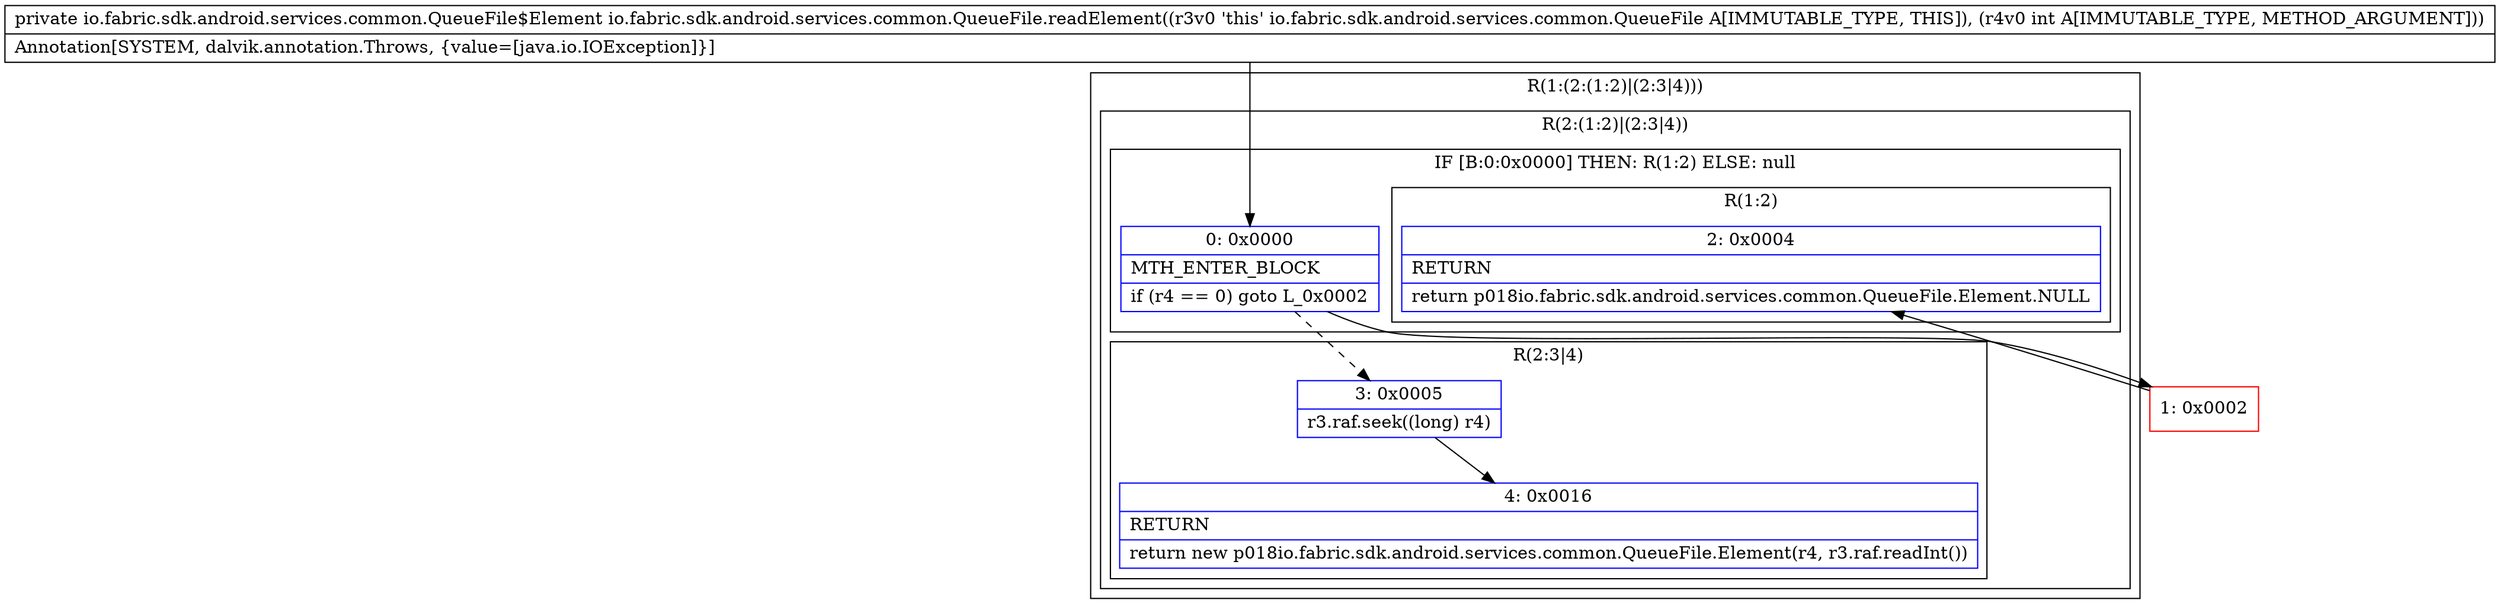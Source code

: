 digraph "CFG forio.fabric.sdk.android.services.common.QueueFile.readElement(I)Lio\/fabric\/sdk\/android\/services\/common\/QueueFile$Element;" {
subgraph cluster_Region_127717794 {
label = "R(1:(2:(1:2)|(2:3|4)))";
node [shape=record,color=blue];
subgraph cluster_Region_1480680799 {
label = "R(2:(1:2)|(2:3|4))";
node [shape=record,color=blue];
subgraph cluster_IfRegion_1249963243 {
label = "IF [B:0:0x0000] THEN: R(1:2) ELSE: null";
node [shape=record,color=blue];
Node_0 [shape=record,label="{0\:\ 0x0000|MTH_ENTER_BLOCK\l|if (r4 == 0) goto L_0x0002\l}"];
subgraph cluster_Region_1295924745 {
label = "R(1:2)";
node [shape=record,color=blue];
Node_2 [shape=record,label="{2\:\ 0x0004|RETURN\l|return p018io.fabric.sdk.android.services.common.QueueFile.Element.NULL\l}"];
}
}
subgraph cluster_Region_751757261 {
label = "R(2:3|4)";
node [shape=record,color=blue];
Node_3 [shape=record,label="{3\:\ 0x0005|r3.raf.seek((long) r4)\l}"];
Node_4 [shape=record,label="{4\:\ 0x0016|RETURN\l|return new p018io.fabric.sdk.android.services.common.QueueFile.Element(r4, r3.raf.readInt())\l}"];
}
}
}
Node_1 [shape=record,color=red,label="{1\:\ 0x0002}"];
MethodNode[shape=record,label="{private io.fabric.sdk.android.services.common.QueueFile$Element io.fabric.sdk.android.services.common.QueueFile.readElement((r3v0 'this' io.fabric.sdk.android.services.common.QueueFile A[IMMUTABLE_TYPE, THIS]), (r4v0 int A[IMMUTABLE_TYPE, METHOD_ARGUMENT]))  | Annotation[SYSTEM, dalvik.annotation.Throws, \{value=[java.io.IOException]\}]\l}"];
MethodNode -> Node_0;
Node_0 -> Node_1;
Node_0 -> Node_3[style=dashed];
Node_3 -> Node_4;
Node_1 -> Node_2;
}

